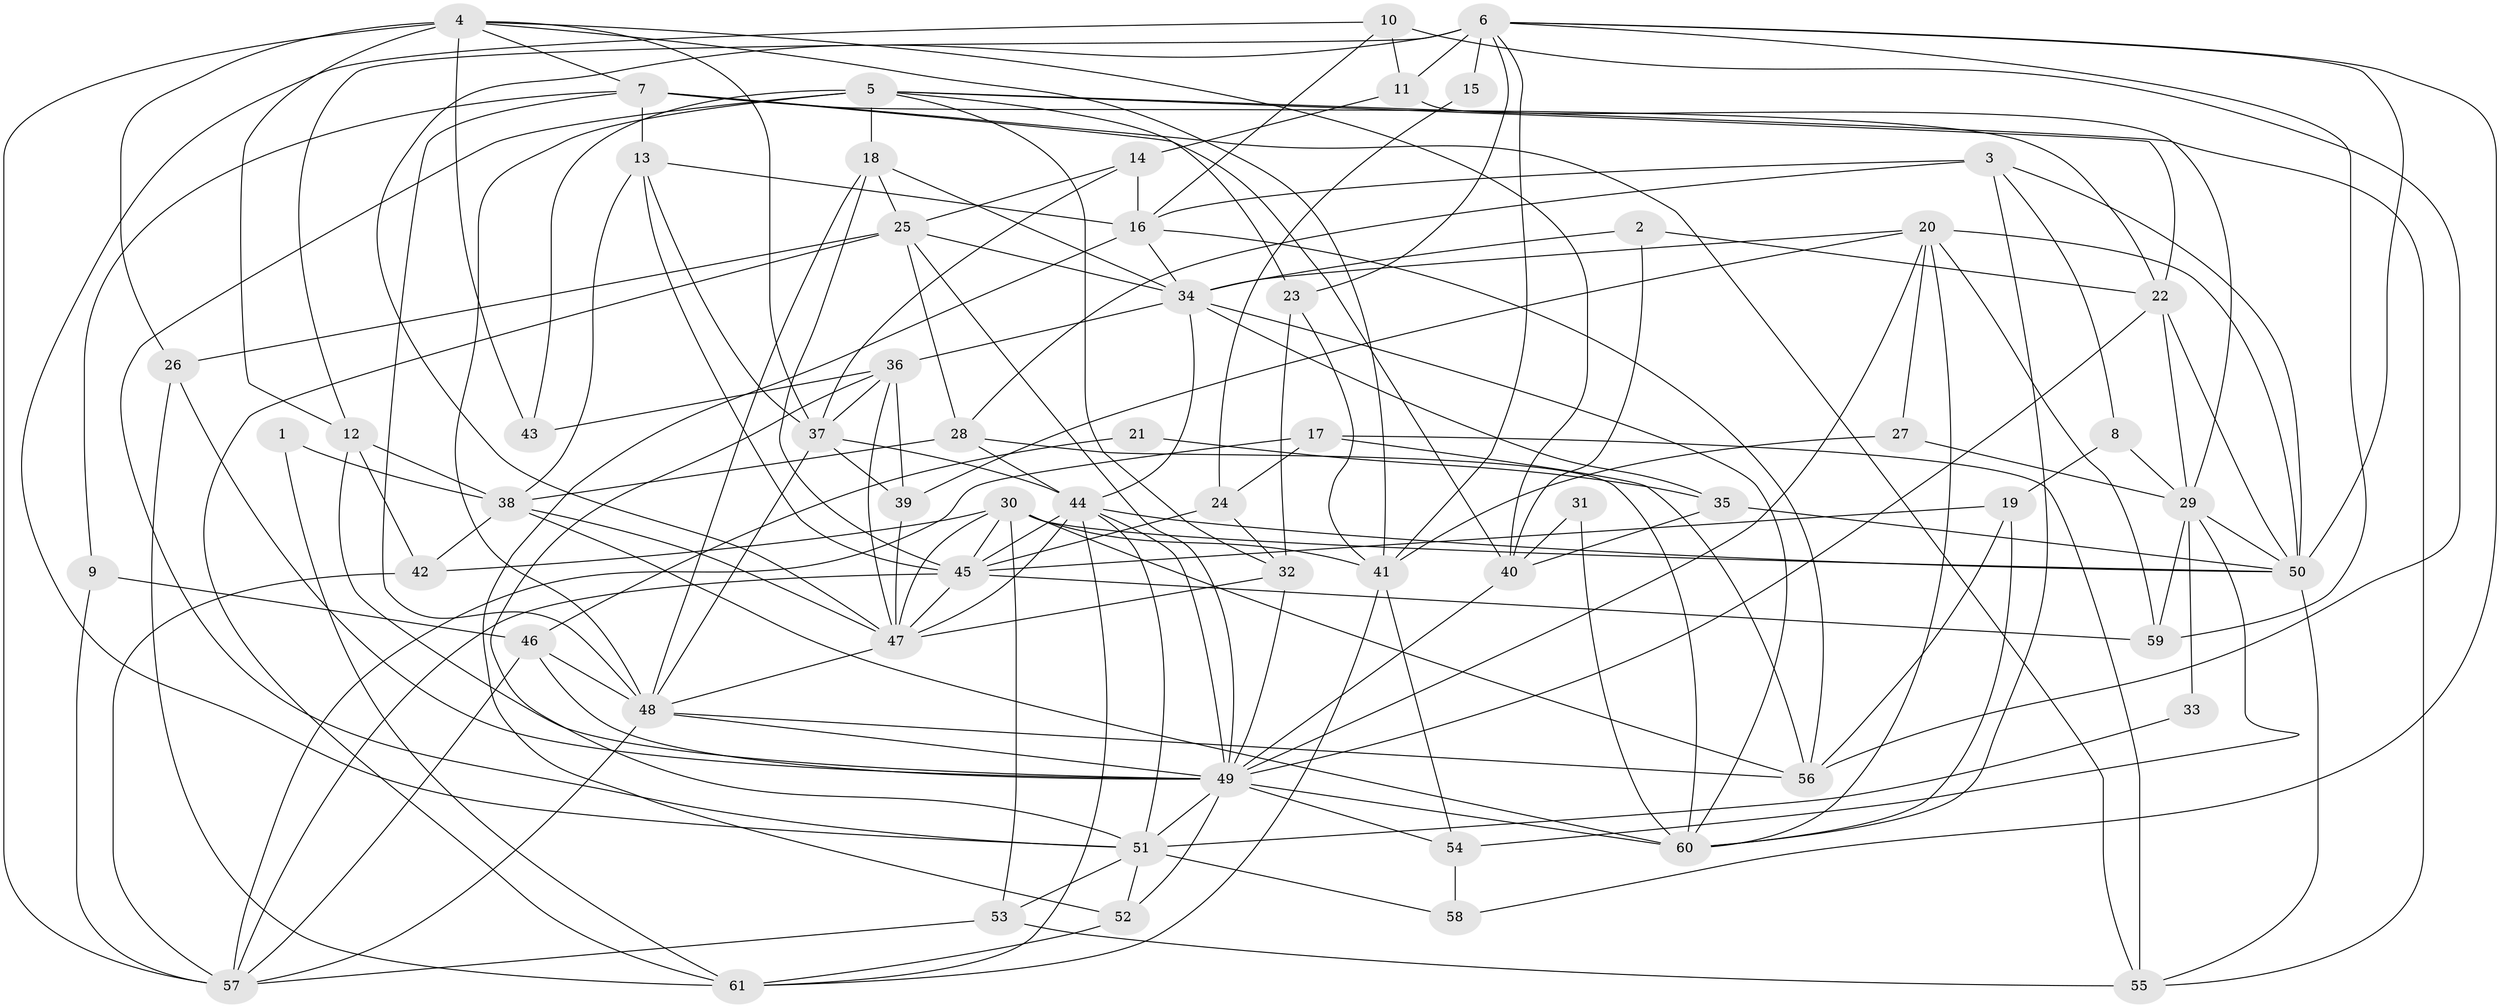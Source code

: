 // original degree distribution, {3: 0.24793388429752067, 4: 0.2975206611570248, 2: 0.1652892561983471, 7: 0.06611570247933884, 6: 0.10743801652892562, 5: 0.09917355371900827, 8: 0.01652892561983471}
// Generated by graph-tools (version 1.1) at 2025/26/03/09/25 03:26:20]
// undirected, 61 vertices, 170 edges
graph export_dot {
graph [start="1"]
  node [color=gray90,style=filled];
  1;
  2;
  3;
  4;
  5;
  6;
  7;
  8;
  9;
  10;
  11;
  12;
  13;
  14;
  15;
  16;
  17;
  18;
  19;
  20;
  21;
  22;
  23;
  24;
  25;
  26;
  27;
  28;
  29;
  30;
  31;
  32;
  33;
  34;
  35;
  36;
  37;
  38;
  39;
  40;
  41;
  42;
  43;
  44;
  45;
  46;
  47;
  48;
  49;
  50;
  51;
  52;
  53;
  54;
  55;
  56;
  57;
  58;
  59;
  60;
  61;
  1 -- 38 [weight=1.0];
  1 -- 61 [weight=1.0];
  2 -- 22 [weight=1.0];
  2 -- 34 [weight=1.0];
  2 -- 40 [weight=1.0];
  3 -- 8 [weight=1.0];
  3 -- 16 [weight=1.0];
  3 -- 28 [weight=1.0];
  3 -- 50 [weight=1.0];
  3 -- 60 [weight=1.0];
  4 -- 7 [weight=1.0];
  4 -- 12 [weight=1.0];
  4 -- 26 [weight=1.0];
  4 -- 37 [weight=1.0];
  4 -- 40 [weight=1.0];
  4 -- 41 [weight=1.0];
  4 -- 43 [weight=1.0];
  4 -- 57 [weight=1.0];
  5 -- 18 [weight=1.0];
  5 -- 22 [weight=1.0];
  5 -- 23 [weight=1.0];
  5 -- 32 [weight=1.0];
  5 -- 43 [weight=1.0];
  5 -- 48 [weight=2.0];
  5 -- 51 [weight=1.0];
  5 -- 55 [weight=1.0];
  6 -- 11 [weight=1.0];
  6 -- 12 [weight=1.0];
  6 -- 15 [weight=2.0];
  6 -- 23 [weight=1.0];
  6 -- 41 [weight=1.0];
  6 -- 47 [weight=1.0];
  6 -- 50 [weight=1.0];
  6 -- 58 [weight=1.0];
  6 -- 59 [weight=1.0];
  7 -- 9 [weight=1.0];
  7 -- 13 [weight=1.0];
  7 -- 22 [weight=1.0];
  7 -- 40 [weight=1.0];
  7 -- 48 [weight=1.0];
  7 -- 55 [weight=1.0];
  8 -- 19 [weight=1.0];
  8 -- 29 [weight=1.0];
  9 -- 46 [weight=1.0];
  9 -- 57 [weight=1.0];
  10 -- 11 [weight=1.0];
  10 -- 16 [weight=1.0];
  10 -- 51 [weight=1.0];
  10 -- 56 [weight=1.0];
  11 -- 14 [weight=1.0];
  11 -- 29 [weight=1.0];
  12 -- 38 [weight=1.0];
  12 -- 42 [weight=1.0];
  12 -- 49 [weight=1.0];
  13 -- 16 [weight=1.0];
  13 -- 37 [weight=1.0];
  13 -- 38 [weight=1.0];
  13 -- 45 [weight=1.0];
  14 -- 16 [weight=1.0];
  14 -- 25 [weight=1.0];
  14 -- 37 [weight=1.0];
  15 -- 24 [weight=1.0];
  16 -- 34 [weight=1.0];
  16 -- 52 [weight=1.0];
  16 -- 56 [weight=1.0];
  17 -- 24 [weight=1.0];
  17 -- 55 [weight=1.0];
  17 -- 56 [weight=1.0];
  17 -- 57 [weight=1.0];
  18 -- 25 [weight=1.0];
  18 -- 34 [weight=1.0];
  18 -- 45 [weight=1.0];
  18 -- 48 [weight=1.0];
  19 -- 45 [weight=1.0];
  19 -- 56 [weight=1.0];
  19 -- 60 [weight=1.0];
  20 -- 27 [weight=1.0];
  20 -- 34 [weight=1.0];
  20 -- 39 [weight=1.0];
  20 -- 49 [weight=1.0];
  20 -- 50 [weight=2.0];
  20 -- 59 [weight=1.0];
  20 -- 60 [weight=1.0];
  21 -- 35 [weight=1.0];
  21 -- 46 [weight=1.0];
  22 -- 29 [weight=1.0];
  22 -- 49 [weight=1.0];
  22 -- 50 [weight=1.0];
  23 -- 32 [weight=1.0];
  23 -- 41 [weight=1.0];
  24 -- 32 [weight=1.0];
  24 -- 45 [weight=1.0];
  25 -- 26 [weight=1.0];
  25 -- 28 [weight=1.0];
  25 -- 34 [weight=1.0];
  25 -- 49 [weight=1.0];
  25 -- 61 [weight=1.0];
  26 -- 49 [weight=1.0];
  26 -- 61 [weight=1.0];
  27 -- 29 [weight=1.0];
  27 -- 41 [weight=2.0];
  28 -- 38 [weight=1.0];
  28 -- 44 [weight=1.0];
  28 -- 60 [weight=1.0];
  29 -- 33 [weight=1.0];
  29 -- 50 [weight=1.0];
  29 -- 54 [weight=1.0];
  29 -- 59 [weight=1.0];
  30 -- 41 [weight=1.0];
  30 -- 42 [weight=1.0];
  30 -- 45 [weight=1.0];
  30 -- 47 [weight=1.0];
  30 -- 50 [weight=1.0];
  30 -- 53 [weight=1.0];
  30 -- 56 [weight=1.0];
  31 -- 40 [weight=1.0];
  31 -- 60 [weight=1.0];
  32 -- 47 [weight=2.0];
  32 -- 49 [weight=1.0];
  33 -- 51 [weight=1.0];
  34 -- 35 [weight=1.0];
  34 -- 36 [weight=1.0];
  34 -- 44 [weight=1.0];
  34 -- 60 [weight=1.0];
  35 -- 40 [weight=1.0];
  35 -- 50 [weight=1.0];
  36 -- 37 [weight=1.0];
  36 -- 39 [weight=1.0];
  36 -- 43 [weight=2.0];
  36 -- 47 [weight=1.0];
  36 -- 51 [weight=1.0];
  37 -- 39 [weight=1.0];
  37 -- 44 [weight=1.0];
  37 -- 48 [weight=1.0];
  38 -- 42 [weight=1.0];
  38 -- 47 [weight=1.0];
  38 -- 60 [weight=1.0];
  39 -- 47 [weight=1.0];
  40 -- 49 [weight=1.0];
  41 -- 54 [weight=1.0];
  41 -- 61 [weight=1.0];
  42 -- 57 [weight=1.0];
  44 -- 45 [weight=1.0];
  44 -- 47 [weight=1.0];
  44 -- 49 [weight=1.0];
  44 -- 50 [weight=1.0];
  44 -- 51 [weight=1.0];
  44 -- 61 [weight=1.0];
  45 -- 47 [weight=1.0];
  45 -- 57 [weight=1.0];
  45 -- 59 [weight=1.0];
  46 -- 48 [weight=1.0];
  46 -- 49 [weight=1.0];
  46 -- 57 [weight=1.0];
  47 -- 48 [weight=1.0];
  48 -- 49 [weight=1.0];
  48 -- 56 [weight=1.0];
  48 -- 57 [weight=1.0];
  49 -- 51 [weight=1.0];
  49 -- 52 [weight=1.0];
  49 -- 54 [weight=1.0];
  49 -- 60 [weight=1.0];
  50 -- 55 [weight=1.0];
  51 -- 52 [weight=1.0];
  51 -- 53 [weight=1.0];
  51 -- 58 [weight=1.0];
  52 -- 61 [weight=1.0];
  53 -- 55 [weight=1.0];
  53 -- 57 [weight=1.0];
  54 -- 58 [weight=1.0];
}
